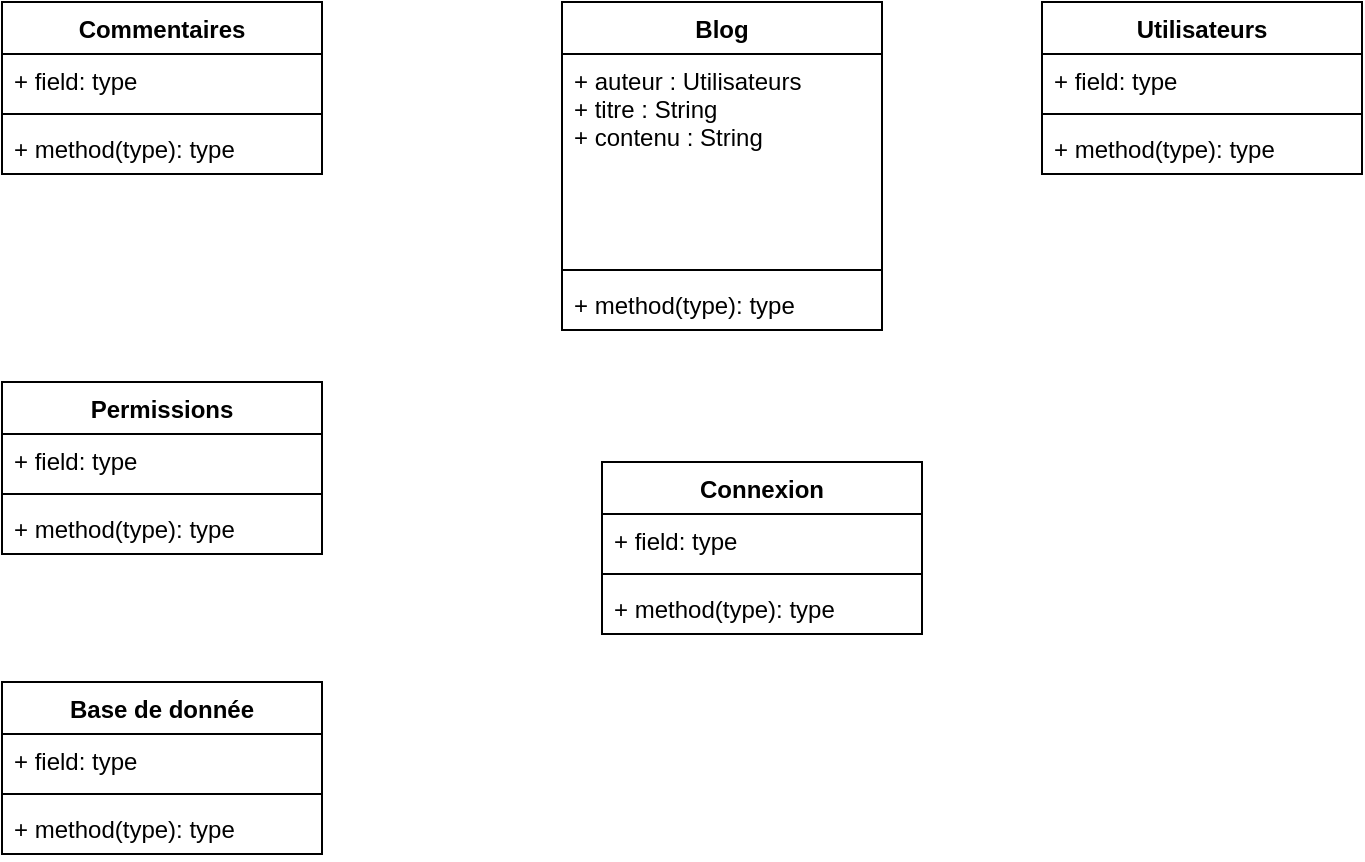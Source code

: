 <mxfile version="12.6.1" type="github"><diagram id="C5RBs43oDa-KdzZeNtuy" name="Page-1"><mxGraphModel dx="1102" dy="611" grid="1" gridSize="10" guides="1" tooltips="1" connect="1" arrows="1" fold="1" page="1" pageScale="1" pageWidth="827" pageHeight="1169" math="0" shadow="0"><root><mxCell id="WIyWlLk6GJQsqaUBKTNV-0"/><mxCell id="WIyWlLk6GJQsqaUBKTNV-1" parent="WIyWlLk6GJQsqaUBKTNV-0"/><mxCell id="BsfRLn47r17hex0LM9WA-0" value="Blog" style="swimlane;fontStyle=1;align=center;verticalAlign=top;childLayout=stackLayout;horizontal=1;startSize=26;horizontalStack=0;resizeParent=1;resizeParentMax=0;resizeLast=0;collapsible=1;marginBottom=0;" vertex="1" parent="WIyWlLk6GJQsqaUBKTNV-1"><mxGeometry x="400" y="160" width="160" height="164" as="geometry"/></mxCell><mxCell id="BsfRLn47r17hex0LM9WA-1" value="+ auteur : Utilisateurs&#xA;+ titre : String&#xA;+ contenu : String&#xA;" style="text;strokeColor=none;fillColor=none;align=left;verticalAlign=top;spacingLeft=4;spacingRight=4;overflow=hidden;rotatable=0;points=[[0,0.5],[1,0.5]];portConstraint=eastwest;" vertex="1" parent="BsfRLn47r17hex0LM9WA-0"><mxGeometry y="26" width="160" height="104" as="geometry"/></mxCell><mxCell id="BsfRLn47r17hex0LM9WA-2" value="" style="line;strokeWidth=1;fillColor=none;align=left;verticalAlign=middle;spacingTop=-1;spacingLeft=3;spacingRight=3;rotatable=0;labelPosition=right;points=[];portConstraint=eastwest;" vertex="1" parent="BsfRLn47r17hex0LM9WA-0"><mxGeometry y="130" width="160" height="8" as="geometry"/></mxCell><mxCell id="BsfRLn47r17hex0LM9WA-3" value="+ method(type): type" style="text;strokeColor=none;fillColor=none;align=left;verticalAlign=top;spacingLeft=4;spacingRight=4;overflow=hidden;rotatable=0;points=[[0,0.5],[1,0.5]];portConstraint=eastwest;" vertex="1" parent="BsfRLn47r17hex0LM9WA-0"><mxGeometry y="138" width="160" height="26" as="geometry"/></mxCell><mxCell id="BsfRLn47r17hex0LM9WA-4" value="Utilisateurs" style="swimlane;fontStyle=1;align=center;verticalAlign=top;childLayout=stackLayout;horizontal=1;startSize=26;horizontalStack=0;resizeParent=1;resizeParentMax=0;resizeLast=0;collapsible=1;marginBottom=0;" vertex="1" parent="WIyWlLk6GJQsqaUBKTNV-1"><mxGeometry x="640" y="160" width="160" height="86" as="geometry"/></mxCell><mxCell id="BsfRLn47r17hex0LM9WA-5" value="+ field: type" style="text;strokeColor=none;fillColor=none;align=left;verticalAlign=top;spacingLeft=4;spacingRight=4;overflow=hidden;rotatable=0;points=[[0,0.5],[1,0.5]];portConstraint=eastwest;" vertex="1" parent="BsfRLn47r17hex0LM9WA-4"><mxGeometry y="26" width="160" height="26" as="geometry"/></mxCell><mxCell id="BsfRLn47r17hex0LM9WA-6" value="" style="line;strokeWidth=1;fillColor=none;align=left;verticalAlign=middle;spacingTop=-1;spacingLeft=3;spacingRight=3;rotatable=0;labelPosition=right;points=[];portConstraint=eastwest;" vertex="1" parent="BsfRLn47r17hex0LM9WA-4"><mxGeometry y="52" width="160" height="8" as="geometry"/></mxCell><mxCell id="BsfRLn47r17hex0LM9WA-7" value="+ method(type): type" style="text;strokeColor=none;fillColor=none;align=left;verticalAlign=top;spacingLeft=4;spacingRight=4;overflow=hidden;rotatable=0;points=[[0,0.5],[1,0.5]];portConstraint=eastwest;" vertex="1" parent="BsfRLn47r17hex0LM9WA-4"><mxGeometry y="60" width="160" height="26" as="geometry"/></mxCell><mxCell id="BsfRLn47r17hex0LM9WA-8" value="Commentaires" style="swimlane;fontStyle=1;align=center;verticalAlign=top;childLayout=stackLayout;horizontal=1;startSize=26;horizontalStack=0;resizeParent=1;resizeParentMax=0;resizeLast=0;collapsible=1;marginBottom=0;" vertex="1" parent="WIyWlLk6GJQsqaUBKTNV-1"><mxGeometry x="120" y="160" width="160" height="86" as="geometry"/></mxCell><mxCell id="BsfRLn47r17hex0LM9WA-9" value="+ field: type" style="text;strokeColor=none;fillColor=none;align=left;verticalAlign=top;spacingLeft=4;spacingRight=4;overflow=hidden;rotatable=0;points=[[0,0.5],[1,0.5]];portConstraint=eastwest;" vertex="1" parent="BsfRLn47r17hex0LM9WA-8"><mxGeometry y="26" width="160" height="26" as="geometry"/></mxCell><mxCell id="BsfRLn47r17hex0LM9WA-10" value="" style="line;strokeWidth=1;fillColor=none;align=left;verticalAlign=middle;spacingTop=-1;spacingLeft=3;spacingRight=3;rotatable=0;labelPosition=right;points=[];portConstraint=eastwest;" vertex="1" parent="BsfRLn47r17hex0LM9WA-8"><mxGeometry y="52" width="160" height="8" as="geometry"/></mxCell><mxCell id="BsfRLn47r17hex0LM9WA-11" value="+ method(type): type" style="text;strokeColor=none;fillColor=none;align=left;verticalAlign=top;spacingLeft=4;spacingRight=4;overflow=hidden;rotatable=0;points=[[0,0.5],[1,0.5]];portConstraint=eastwest;" vertex="1" parent="BsfRLn47r17hex0LM9WA-8"><mxGeometry y="60" width="160" height="26" as="geometry"/></mxCell><mxCell id="BsfRLn47r17hex0LM9WA-12" value="Permissions" style="swimlane;fontStyle=1;align=center;verticalAlign=top;childLayout=stackLayout;horizontal=1;startSize=26;horizontalStack=0;resizeParent=1;resizeParentMax=0;resizeLast=0;collapsible=1;marginBottom=0;" vertex="1" parent="WIyWlLk6GJQsqaUBKTNV-1"><mxGeometry x="120" y="350" width="160" height="86" as="geometry"/></mxCell><mxCell id="BsfRLn47r17hex0LM9WA-13" value="+ field: type" style="text;strokeColor=none;fillColor=none;align=left;verticalAlign=top;spacingLeft=4;spacingRight=4;overflow=hidden;rotatable=0;points=[[0,0.5],[1,0.5]];portConstraint=eastwest;" vertex="1" parent="BsfRLn47r17hex0LM9WA-12"><mxGeometry y="26" width="160" height="26" as="geometry"/></mxCell><mxCell id="BsfRLn47r17hex0LM9WA-14" value="" style="line;strokeWidth=1;fillColor=none;align=left;verticalAlign=middle;spacingTop=-1;spacingLeft=3;spacingRight=3;rotatable=0;labelPosition=right;points=[];portConstraint=eastwest;" vertex="1" parent="BsfRLn47r17hex0LM9WA-12"><mxGeometry y="52" width="160" height="8" as="geometry"/></mxCell><mxCell id="BsfRLn47r17hex0LM9WA-15" value="+ method(type): type" style="text;strokeColor=none;fillColor=none;align=left;verticalAlign=top;spacingLeft=4;spacingRight=4;overflow=hidden;rotatable=0;points=[[0,0.5],[1,0.5]];portConstraint=eastwest;" vertex="1" parent="BsfRLn47r17hex0LM9WA-12"><mxGeometry y="60" width="160" height="26" as="geometry"/></mxCell><mxCell id="BsfRLn47r17hex0LM9WA-16" value="Connexion" style="swimlane;fontStyle=1;align=center;verticalAlign=top;childLayout=stackLayout;horizontal=1;startSize=26;horizontalStack=0;resizeParent=1;resizeParentMax=0;resizeLast=0;collapsible=1;marginBottom=0;" vertex="1" parent="WIyWlLk6GJQsqaUBKTNV-1"><mxGeometry x="420" y="390" width="160" height="86" as="geometry"/></mxCell><mxCell id="BsfRLn47r17hex0LM9WA-17" value="+ field: type" style="text;strokeColor=none;fillColor=none;align=left;verticalAlign=top;spacingLeft=4;spacingRight=4;overflow=hidden;rotatable=0;points=[[0,0.5],[1,0.5]];portConstraint=eastwest;" vertex="1" parent="BsfRLn47r17hex0LM9WA-16"><mxGeometry y="26" width="160" height="26" as="geometry"/></mxCell><mxCell id="BsfRLn47r17hex0LM9WA-18" value="" style="line;strokeWidth=1;fillColor=none;align=left;verticalAlign=middle;spacingTop=-1;spacingLeft=3;spacingRight=3;rotatable=0;labelPosition=right;points=[];portConstraint=eastwest;" vertex="1" parent="BsfRLn47r17hex0LM9WA-16"><mxGeometry y="52" width="160" height="8" as="geometry"/></mxCell><mxCell id="BsfRLn47r17hex0LM9WA-19" value="+ method(type): type" style="text;strokeColor=none;fillColor=none;align=left;verticalAlign=top;spacingLeft=4;spacingRight=4;overflow=hidden;rotatable=0;points=[[0,0.5],[1,0.5]];portConstraint=eastwest;" vertex="1" parent="BsfRLn47r17hex0LM9WA-16"><mxGeometry y="60" width="160" height="26" as="geometry"/></mxCell><mxCell id="BsfRLn47r17hex0LM9WA-20" value="Base de donnée" style="swimlane;fontStyle=1;align=center;verticalAlign=top;childLayout=stackLayout;horizontal=1;startSize=26;horizontalStack=0;resizeParent=1;resizeParentMax=0;resizeLast=0;collapsible=1;marginBottom=0;" vertex="1" parent="WIyWlLk6GJQsqaUBKTNV-1"><mxGeometry x="120" y="500" width="160" height="86" as="geometry"/></mxCell><mxCell id="BsfRLn47r17hex0LM9WA-21" value="+ field: type" style="text;strokeColor=none;fillColor=none;align=left;verticalAlign=top;spacingLeft=4;spacingRight=4;overflow=hidden;rotatable=0;points=[[0,0.5],[1,0.5]];portConstraint=eastwest;" vertex="1" parent="BsfRLn47r17hex0LM9WA-20"><mxGeometry y="26" width="160" height="26" as="geometry"/></mxCell><mxCell id="BsfRLn47r17hex0LM9WA-22" value="" style="line;strokeWidth=1;fillColor=none;align=left;verticalAlign=middle;spacingTop=-1;spacingLeft=3;spacingRight=3;rotatable=0;labelPosition=right;points=[];portConstraint=eastwest;" vertex="1" parent="BsfRLn47r17hex0LM9WA-20"><mxGeometry y="52" width="160" height="8" as="geometry"/></mxCell><mxCell id="BsfRLn47r17hex0LM9WA-23" value="+ method(type): type" style="text;strokeColor=none;fillColor=none;align=left;verticalAlign=top;spacingLeft=4;spacingRight=4;overflow=hidden;rotatable=0;points=[[0,0.5],[1,0.5]];portConstraint=eastwest;" vertex="1" parent="BsfRLn47r17hex0LM9WA-20"><mxGeometry y="60" width="160" height="26" as="geometry"/></mxCell></root></mxGraphModel></diagram></mxfile>